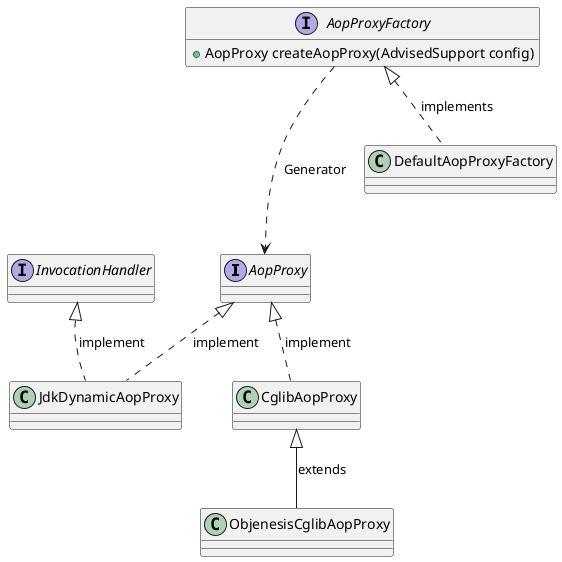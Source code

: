 @startuml
/'AopProxy'/
interface AopProxy
interface InvocationHandler
class JdkDynamicAopProxy
class ObjenesisCglibAopProxy
class CglibAopProxy
AopProxy<|..JdkDynamicAopProxy:implement
InvocationHandler<|..JdkDynamicAopProxy:implement
AopProxy<|..CglibAopProxy:implement
CglibAopProxy<|--ObjenesisCglibAopProxy:extends

/'AopProxyFactory'/
interface AopProxyFactory{
   +AopProxy createAopProxy(AdvisedSupport config)
}
hide AopProxyFactory fields
class DefaultAopProxyFactory
AopProxyFactory <|.. DefaultAopProxyFactory : implements

/'AopProxy & AopProxyFactory'/
AopProxyFactory ...> AopProxy : Generator
@enduml